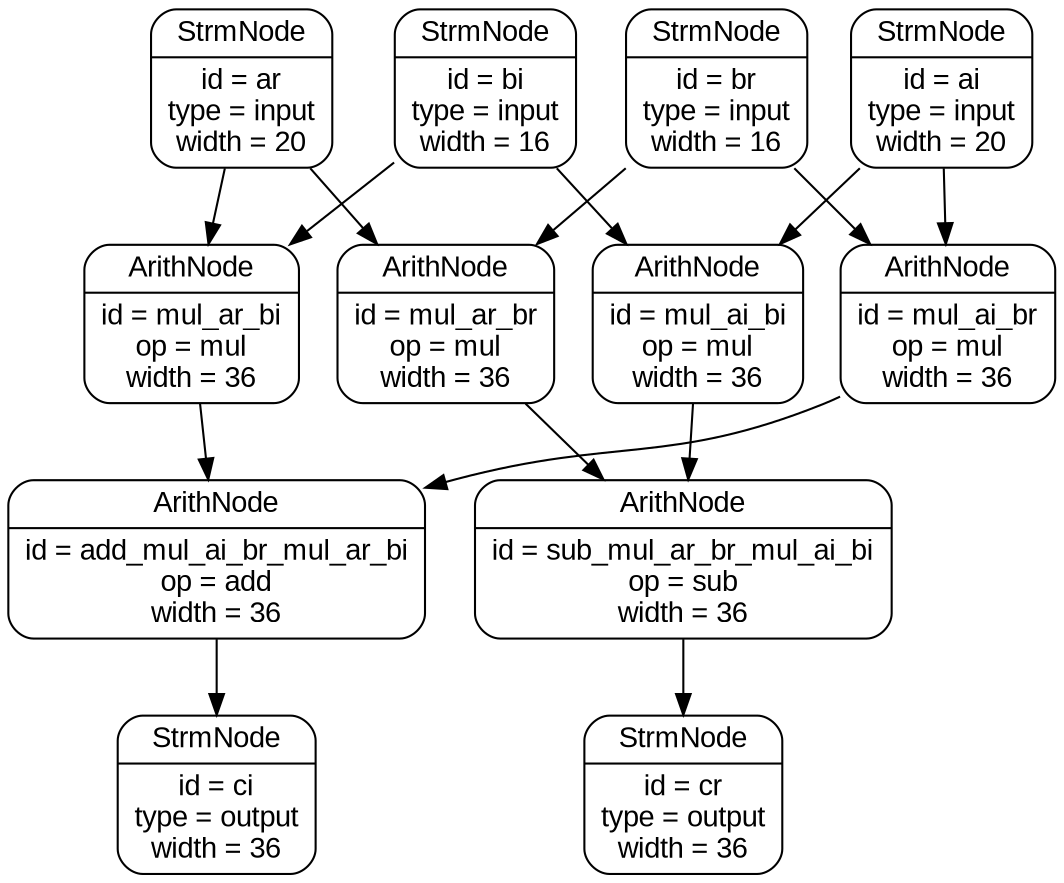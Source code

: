 digraph {
	graph [fontname = Arial, margin = 0, dpi = 600]
	mul_ar_bi [label = "{{ArithNode}|id = mul_ar_bi\nop = mul\nwidth = 36}", fontname = Arial, shape = Mrecord]
	add_mul_ai_br_mul_ar_bi [label = "{{ArithNode}|id = add_mul_ai_br_mul_ar_bi\nop = add\nwidth = 36}", fontname = Arial, shape = Mrecord]
	mul_ai_br [label = "{{ArithNode}|id = mul_ai_br\nop = mul\nwidth = 36}", fontname = Arial, shape = Mrecord]
	mul_ar_br -> sub_mul_ar_br_mul_ai_bi
	ai -> mul_ai_bi
	ai [label = "{{StrmNode}|id = ai\ntype = input\nwidth = 20}", fontname = Arial, shape = Mrecord]
	sub_mul_ar_br_mul_ai_bi -> cr
	add_mul_ai_br_mul_ar_bi -> ci
	sub_mul_ar_br_mul_ai_bi [label = "{{ArithNode}|id = sub_mul_ar_br_mul_ai_bi\nop = sub\nwidth = 36}", fontname = Arial, shape = Mrecord]
	br -> mul_ai_br
	ar [label = "{{StrmNode}|id = ar\ntype = input\nwidth = 20}", fontname = Arial, shape = Mrecord]
	bi [label = "{{StrmNode}|id = bi\ntype = input\nwidth = 16}", fontname = Arial, shape = Mrecord]
	mul_ai_bi [label = "{{ArithNode}|id = mul_ai_bi\nop = mul\nwidth = 36}", fontname = Arial, shape = Mrecord]
	mul_ar_bi -> add_mul_ai_br_mul_ar_bi
	bi -> mul_ar_bi
	br -> mul_ar_br
	ar -> mul_ar_bi
	bi -> mul_ai_bi
	ar -> mul_ar_br
	cr [label = "{{StrmNode}|id = cr\ntype = output\nwidth = 36}", fontname = Arial, shape = Mrecord]
	mul_ai_br -> add_mul_ai_br_mul_ar_bi
	ai -> mul_ai_br
	br [label = "{{StrmNode}|id = br\ntype = input\nwidth = 16}", fontname = Arial, shape = Mrecord]
	ci [label = "{{StrmNode}|id = ci\ntype = output\nwidth = 36}", fontname = Arial, shape = Mrecord]
	mul_ar_br [label = "{{ArithNode}|id = mul_ar_br\nop = mul\nwidth = 36}", fontname = Arial, shape = Mrecord]
	mul_ai_bi -> sub_mul_ar_br_mul_ai_bi
}
